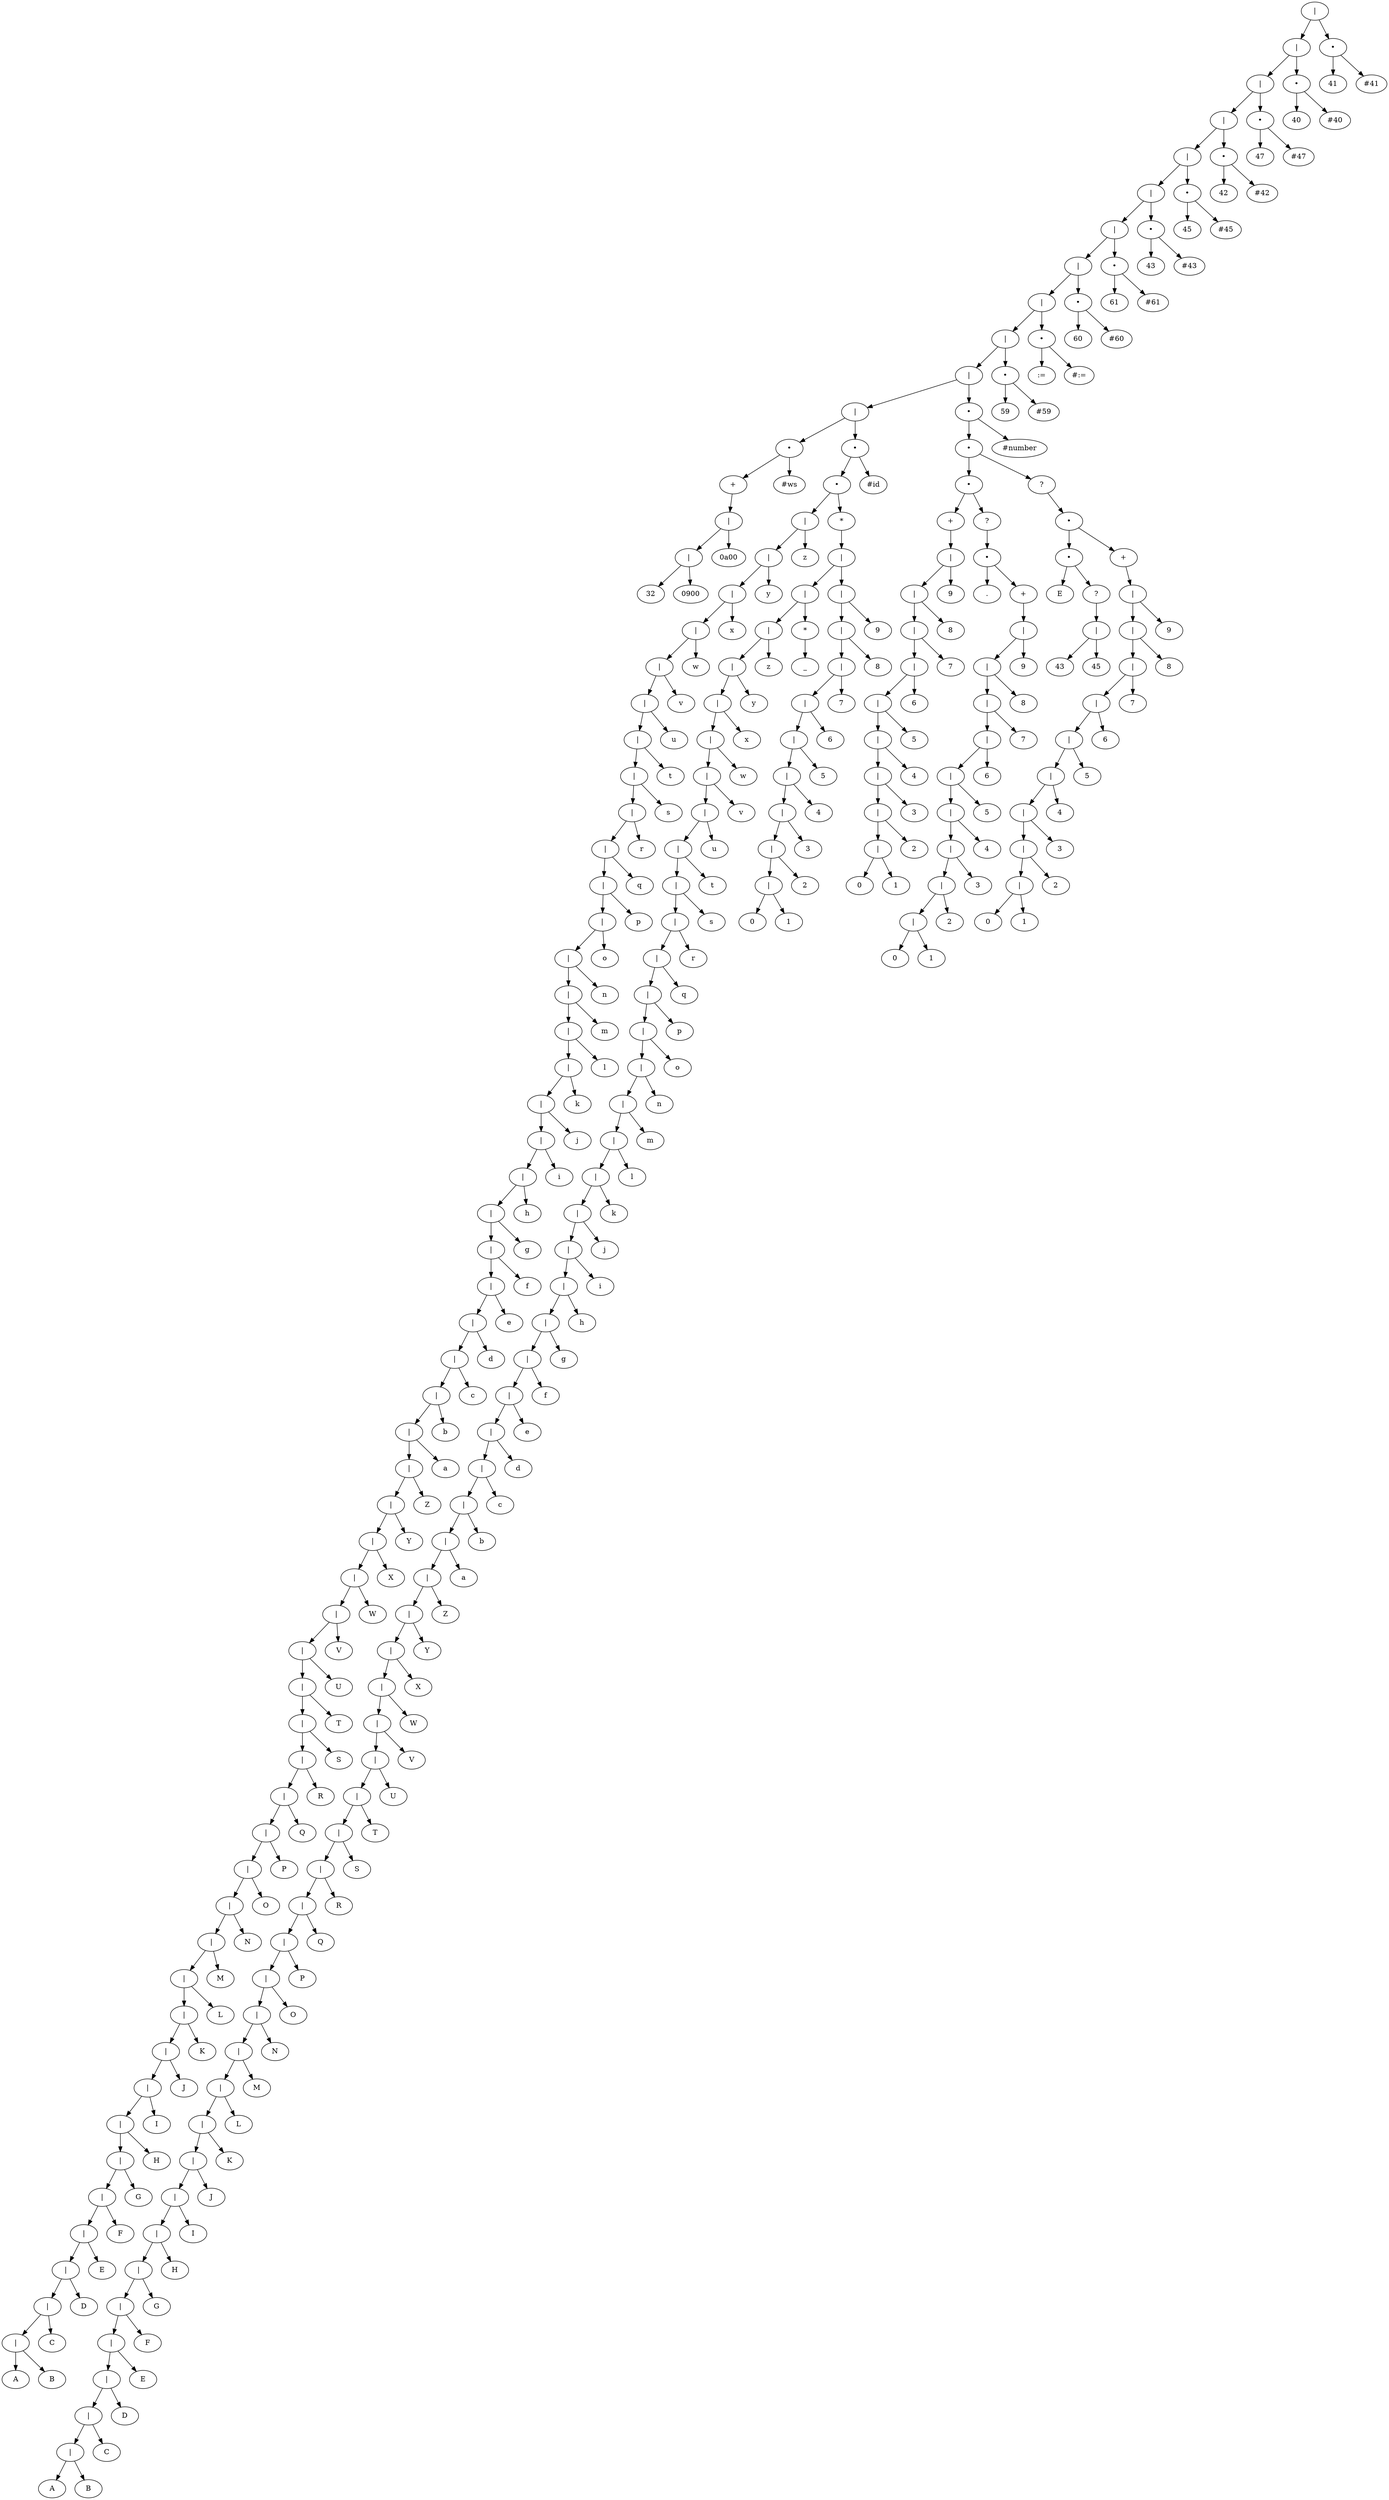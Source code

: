 digraph {
	2550666236912 [label="|"]
	2550666236912 -> 2550666236528
	2550666236528 [label="|"]
	2550666236528 -> 2550666236144
	2550666236144 [label="|"]
	2550666236144 -> 2550666235760
	2550666235760 [label="|"]
	2550666235760 -> 2550666235376
	2550666235376 [label="|"]
	2550666235376 -> 2550666234992
	2550666234992 [label="|"]
	2550666234992 -> 2550666234608
	2550666234608 [label="|"]
	2550666234608 -> 2550666234224
	2550666234224 [label="|"]
	2550666234224 -> 2550666233840
	2550666233840 [label="|"]
	2550666233840 -> 2550666233456
	2550666233456 [label="|"]
	2550666233456 -> 2550666233072
	2550666233072 [label="|"]
	2550666233072 -> 2550666209328
	2550666209328 [label="|"]
	2550666209328 -> 2550666104880
	2550666104880 [label="•"]
	2550666104880 -> 2550666104400
	2550666104400 [label="+"]
	2550666104400 -> 2550666104640
	2550666104640 [label="|"]
	2550666104640 -> 2550657839792
	2550657839792 [label="|"]
	2550657839792 -> 2550657839888
	2550657839888 [label=32]
	2550657839792 -> 2550657839648
	2550657839648 [label=0900]
	2550666104640 -> 2550666104160
	2550666104160 [label="0a00"]
	2550666104880 -> 2550666104784
	2550666104784 [label="#ws"]
	2550666209328 -> 2550666209232
	2550666209232 [label="•"]
	2550666209232 -> 2550666209040
	2550666209040 [label="•"]
	2550666209040 -> 2550666114768
	2550666114768 [label="|"]
	2550666114768 -> 2550666114576
	2550666114576 [label="|"]
	2550666114576 -> 2550666114384
	2550666114384 [label="|"]
	2550666114384 -> 2550666114192
	2550666114192 [label="|"]
	2550666114192 -> 2550666114000
	2550666114000 [label="|"]
	2550666114000 -> 2550666113808
	2550666113808 [label="|"]
	2550666113808 -> 2550666113616
	2550666113616 [label="|"]
	2550666113616 -> 2550666113424
	2550666113424 [label="|"]
	2550666113424 -> 2550666113232
	2550666113232 [label="|"]
	2550666113232 -> 2550666113040
	2550666113040 [label="|"]
	2550666113040 -> 2550666112848
	2550666112848 [label="|"]
	2550666112848 -> 2550666112656
	2550666112656 [label="|"]
	2550666112656 -> 2550666112464
	2550666112464 [label="|"]
	2550666112464 -> 2550666112272
	2550666112272 [label="|"]
	2550666112272 -> 2550666112080
	2550666112080 [label="|"]
	2550666112080 -> 2550666111888
	2550666111888 [label="|"]
	2550666111888 -> 2550666111696
	2550666111696 [label="|"]
	2550666111696 -> 2550666111504
	2550666111504 [label="|"]
	2550666111504 -> 2550666111312
	2550666111312 [label="|"]
	2550666111312 -> 2550666111120
	2550666111120 [label="|"]
	2550666111120 -> 2550666110928
	2550666110928 [label="|"]
	2550666110928 -> 2550666110736
	2550666110736 [label="|"]
	2550666110736 -> 2550666110544
	2550666110544 [label="|"]
	2550666110544 -> 2550666110352
	2550666110352 [label="|"]
	2550666110352 -> 2550666110160
	2550666110160 [label="|"]
	2550666110160 -> 2550666109968
	2550666109968 [label="|"]
	2550666109968 -> 2550666109776
	2550666109776 [label="|"]
	2550666109776 -> 2550666109584
	2550666109584 [label="|"]
	2550666109584 -> 2550666109392
	2550666109392 [label="|"]
	2550666109392 -> 2550666109200
	2550666109200 [label="|"]
	2550666109200 -> 2550666109008
	2550666109008 [label="|"]
	2550666109008 -> 2550666108816
	2550666108816 [label="|"]
	2550666108816 -> 2550666108624
	2550666108624 [label="|"]
	2550666108624 -> 2550666108432
	2550666108432 [label="|"]
	2550666108432 -> 2550666108240
	2550666108240 [label="|"]
	2550666108240 -> 2550666108048
	2550666108048 [label="|"]
	2550666108048 -> 2550666107856
	2550666107856 [label="|"]
	2550666107856 -> 2550666107664
	2550666107664 [label="|"]
	2550666107664 -> 2550666107472
	2550666107472 [label="|"]
	2550666107472 -> 2550666107280
	2550666107280 [label="|"]
	2550666107280 -> 2550666107088
	2550666107088 [label="|"]
	2550666107088 -> 2550666106896
	2550666106896 [label="|"]
	2550666106896 -> 2550666106704
	2550666106704 [label="|"]
	2550666106704 -> 2550666106512
	2550666106512 [label="|"]
	2550666106512 -> 2550666106320
	2550666106320 [label="|"]
	2550666106320 -> 2550666106128
	2550666106128 [label="|"]
	2550666106128 -> 2550666105936
	2550666105936 [label="|"]
	2550666105936 -> 2550666105744
	2550666105744 [label="|"]
	2550666105744 -> 2550666105552
	2550666105552 [label="|"]
	2550666105552 -> 2550666105360
	2550666105360 [label="|"]
	2550666105360 -> 2550666105168
	2550666105168 [label="|"]
	2550666105168 -> 2550666104976
	2550666104976 [label=A]
	2550666105168 -> 2550666105072
	2550666105072 [label=B]
	2550666105360 -> 2550666105264
	2550666105264 [label=C]
	2550666105552 -> 2550666105456
	2550666105456 [label=D]
	2550666105744 -> 2550666105648
	2550666105648 [label=E]
	2550666105936 -> 2550666105840
	2550666105840 [label=F]
	2550666106128 -> 2550666106032
	2550666106032 [label=G]
	2550666106320 -> 2550666106224
	2550666106224 [label=H]
	2550666106512 -> 2550666106416
	2550666106416 [label=I]
	2550666106704 -> 2550666106608
	2550666106608 [label=J]
	2550666106896 -> 2550666106800
	2550666106800 [label=K]
	2550666107088 -> 2550666106992
	2550666106992 [label=L]
	2550666107280 -> 2550666107184
	2550666107184 [label=M]
	2550666107472 -> 2550666107376
	2550666107376 [label=N]
	2550666107664 -> 2550666107568
	2550666107568 [label=O]
	2550666107856 -> 2550666107760
	2550666107760 [label=P]
	2550666108048 -> 2550666107952
	2550666107952 [label=Q]
	2550666108240 -> 2550666108144
	2550666108144 [label=R]
	2550666108432 -> 2550666108336
	2550666108336 [label=S]
	2550666108624 -> 2550666108528
	2550666108528 [label=T]
	2550666108816 -> 2550666108720
	2550666108720 [label=U]
	2550666109008 -> 2550666108912
	2550666108912 [label=V]
	2550666109200 -> 2550666109104
	2550666109104 [label=W]
	2550666109392 -> 2550666109296
	2550666109296 [label=X]
	2550666109584 -> 2550666109488
	2550666109488 [label=Y]
	2550666109776 -> 2550666109680
	2550666109680 [label=Z]
	2550666109968 -> 2550666109872
	2550666109872 [label=a]
	2550666110160 -> 2550666110064
	2550666110064 [label=b]
	2550666110352 -> 2550666110256
	2550666110256 [label=c]
	2550666110544 -> 2550666110448
	2550666110448 [label=d]
	2550666110736 -> 2550666110640
	2550666110640 [label=e]
	2550666110928 -> 2550666110832
	2550666110832 [label=f]
	2550666111120 -> 2550666111024
	2550666111024 [label=g]
	2550666111312 -> 2550666111216
	2550666111216 [label=h]
	2550666111504 -> 2550666111408
	2550666111408 [label=i]
	2550666111696 -> 2550666111600
	2550666111600 [label=j]
	2550666111888 -> 2550666111792
	2550666111792 [label=k]
	2550666112080 -> 2550666111984
	2550666111984 [label=l]
	2550666112272 -> 2550666112176
	2550666112176 [label=m]
	2550666112464 -> 2550666112368
	2550666112368 [label=n]
	2550666112656 -> 2550666112560
	2550666112560 [label=o]
	2550666112848 -> 2550666112752
	2550666112752 [label=p]
	2550666113040 -> 2550666112944
	2550666112944 [label=q]
	2550666113232 -> 2550666113136
	2550666113136 [label=r]
	2550666113424 -> 2550666113328
	2550666113328 [label=s]
	2550666113616 -> 2550666113520
	2550666113520 [label=t]
	2550666113808 -> 2550666113712
	2550666113712 [label=u]
	2550666114000 -> 2550666113904
	2550666113904 [label=v]
	2550666114192 -> 2550666114096
	2550666114096 [label=w]
	2550666114384 -> 2550666114288
	2550666114288 [label=x]
	2550666114576 -> 2550666114480
	2550666114480 [label=y]
	2550666114768 -> 2550666114672
	2550666114672 [label=z]
	2550666209040 -> 2550666208944
	2550666208944 [label="*"]
	2550666208944 -> 2550666208848
	2550666208848 [label="|"]
	2550666208848 -> 2550666206928
	2550666206928 [label="|"]
	2550666206928 -> 2550666206640
	2550666206640 [label="|"]
	2550666206640 -> 2550666206448
	2550666206448 [label="|"]
	2550666206448 -> 2550666206256
	2550666206256 [label="|"]
	2550666206256 -> 2550666206064
	2550666206064 [label="|"]
	2550666206064 -> 2550666205872
	2550666205872 [label="|"]
	2550666205872 -> 2550666205680
	2550666205680 [label="|"]
	2550666205680 -> 2550666205488
	2550666205488 [label="|"]
	2550666205488 -> 2550666205296
	2550666205296 [label="|"]
	2550666205296 -> 2550666205104
	2550666205104 [label="|"]
	2550666205104 -> 2550666204912
	2550666204912 [label="|"]
	2550666204912 -> 2550666204720
	2550666204720 [label="|"]
	2550666204720 -> 2550666204528
	2550666204528 [label="|"]
	2550666204528 -> 2550666204336
	2550666204336 [label="|"]
	2550666204336 -> 2550666204144
	2550666204144 [label="|"]
	2550666204144 -> 2550666203952
	2550666203952 [label="|"]
	2550666203952 -> 2550666203760
	2550666203760 [label="|"]
	2550666203760 -> 2550666203568
	2550666203568 [label="|"]
	2550666203568 -> 2550666203376
	2550666203376 [label="|"]
	2550666203376 -> 2550666203184
	2550666203184 [label="|"]
	2550666203184 -> 2550666202992
	2550666202992 [label="|"]
	2550666202992 -> 2550666202800
	2550666202800 [label="|"]
	2550666202800 -> 2550666202608
	2550666202608 [label="|"]
	2550666202608 -> 2550666202416
	2550666202416 [label="|"]
	2550666202416 -> 2550666202224
	2550666202224 [label="|"]
	2550666202224 -> 2550666202032
	2550666202032 [label="|"]
	2550666202032 -> 2550666201840
	2550666201840 [label="|"]
	2550666201840 -> 2550666201648
	2550666201648 [label="|"]
	2550666201648 -> 2550666201456
	2550666201456 [label="|"]
	2550666201456 -> 2550666201264
	2550666201264 [label="|"]
	2550666201264 -> 2550666201072
	2550666201072 [label="|"]
	2550666201072 -> 2550666200880
	2550666200880 [label="|"]
	2550666200880 -> 2550666200688
	2550666200688 [label="|"]
	2550666200688 -> 2550666200496
	2550666200496 [label="|"]
	2550666200496 -> 2550666200304
	2550666200304 [label="|"]
	2550666200304 -> 2550666200112
	2550666200112 [label="|"]
	2550666200112 -> 2550666199920
	2550666199920 [label="|"]
	2550666199920 -> 2550666199728
	2550666199728 [label="|"]
	2550666199728 -> 2550666199536
	2550666199536 [label="|"]
	2550666199536 -> 2550666199344
	2550666199344 [label="|"]
	2550666199344 -> 2550666199152
	2550666199152 [label="|"]
	2550666199152 -> 2550666116976
	2550666116976 [label="|"]
	2550666116976 -> 2550666116784
	2550666116784 [label="|"]
	2550666116784 -> 2550666116592
	2550666116592 [label="|"]
	2550666116592 -> 2550666116400
	2550666116400 [label="|"]
	2550666116400 -> 2550666116208
	2550666116208 [label="|"]
	2550666116208 -> 2550666116016
	2550666116016 [label="|"]
	2550666116016 -> 2550666115824
	2550666115824 [label="|"]
	2550666115824 -> 2550666115632
	2550666115632 [label="|"]
	2550666115632 -> 2550666115440
	2550666115440 [label="|"]
	2550666115440 -> 2550666115248
	2550666115248 [label="|"]
	2550666115248 -> 2550666115056
	2550666115056 [label="|"]
	2550666115056 -> 2550666114864
	2550666114864 [label=A]
	2550666115056 -> 2550666114960
	2550666114960 [label=B]
	2550666115248 -> 2550666115152
	2550666115152 [label=C]
	2550666115440 -> 2550666115344
	2550666115344 [label=D]
	2550666115632 -> 2550666115536
	2550666115536 [label=E]
	2550666115824 -> 2550666115728
	2550666115728 [label=F]
	2550666116016 -> 2550666115920
	2550666115920 [label=G]
	2550666116208 -> 2550666116112
	2550666116112 [label=H]
	2550666116400 -> 2550666116304
	2550666116304 [label=I]
	2550666116592 -> 2550666116496
	2550666116496 [label=J]
	2550666116784 -> 2550666116688
	2550666116688 [label=K]
	2550666116976 -> 2550666116880
	2550666116880 [label=L]
	2550666199152 -> 2550666117072
	2550666117072 [label=M]
	2550666199344 -> 2550666199248
	2550666199248 [label=N]
	2550666199536 -> 2550666199440
	2550666199440 [label=O]
	2550666199728 -> 2550666199632
	2550666199632 [label=P]
	2550666199920 -> 2550666199824
	2550666199824 [label=Q]
	2550666200112 -> 2550666200016
	2550666200016 [label=R]
	2550666200304 -> 2550666200208
	2550666200208 [label=S]
	2550666200496 -> 2550666200400
	2550666200400 [label=T]
	2550666200688 -> 2550666200592
	2550666200592 [label=U]
	2550666200880 -> 2550666200784
	2550666200784 [label=V]
	2550666201072 -> 2550666200976
	2550666200976 [label=W]
	2550666201264 -> 2550666201168
	2550666201168 [label=X]
	2550666201456 -> 2550666201360
	2550666201360 [label=Y]
	2550666201648 -> 2550666201552
	2550666201552 [label=Z]
	2550666201840 -> 2550666201744
	2550666201744 [label=a]
	2550666202032 -> 2550666201936
	2550666201936 [label=b]
	2550666202224 -> 2550666202128
	2550666202128 [label=c]
	2550666202416 -> 2550666202320
	2550666202320 [label=d]
	2550666202608 -> 2550666202512
	2550666202512 [label=e]
	2550666202800 -> 2550666202704
	2550666202704 [label=f]
	2550666202992 -> 2550666202896
	2550666202896 [label=g]
	2550666203184 -> 2550666203088
	2550666203088 [label=h]
	2550666203376 -> 2550666203280
	2550666203280 [label=i]
	2550666203568 -> 2550666203472
	2550666203472 [label=j]
	2550666203760 -> 2550666203664
	2550666203664 [label=k]
	2550666203952 -> 2550666203856
	2550666203856 [label=l]
	2550666204144 -> 2550666204048
	2550666204048 [label=m]
	2550666204336 -> 2550666204240
	2550666204240 [label=n]
	2550666204528 -> 2550666204432
	2550666204432 [label=o]
	2550666204720 -> 2550666204624
	2550666204624 [label=p]
	2550666204912 -> 2550666204816
	2550666204816 [label=q]
	2550666205104 -> 2550666205008
	2550666205008 [label=r]
	2550666205296 -> 2550666205200
	2550666205200 [label=s]
	2550666205488 -> 2550666205392
	2550666205392 [label=t]
	2550666205680 -> 2550666205584
	2550666205584 [label=u]
	2550666205872 -> 2550666205776
	2550666205776 [label=v]
	2550666206064 -> 2550666205968
	2550666205968 [label=w]
	2550666206256 -> 2550666206160
	2550666206160 [label=x]
	2550666206448 -> 2550666206352
	2550666206352 [label=y]
	2550666206640 -> 2550666206544
	2550666206544 [label=z]
	2550666206928 -> 2550666206832
	2550666206832 [label="*"]
	2550666206832 -> 2550666206736
	2550666206736 [label=_]
	2550666208848 -> 2550666208752
	2550666208752 [label="|"]
	2550666208752 -> 2550666208560
	2550666208560 [label="|"]
	2550666208560 -> 2550666208368
	2550666208368 [label="|"]
	2550666208368 -> 2550666208176
	2550666208176 [label="|"]
	2550666208176 -> 2550666207984
	2550666207984 [label="|"]
	2550666207984 -> 2550666207792
	2550666207792 [label="|"]
	2550666207792 -> 2550666207600
	2550666207600 [label="|"]
	2550666207600 -> 2550666207408
	2550666207408 [label="|"]
	2550666207408 -> 2550666207216
	2550666207216 [label="|"]
	2550666207216 -> 2550666207024
	2550666207024 [label=0]
	2550666207216 -> 2550666207120
	2550666207120 [label=1]
	2550666207408 -> 2550666207312
	2550666207312 [label=2]
	2550666207600 -> 2550666207504
	2550666207504 [label=3]
	2550666207792 -> 2550666207696
	2550666207696 [label=4]
	2550666207984 -> 2550666207888
	2550666207888 [label=5]
	2550666208176 -> 2550666208080
	2550666208080 [label=6]
	2550666208368 -> 2550666208272
	2550666208272 [label=7]
	2550666208560 -> 2550666208464
	2550666208464 [label=8]
	2550666208752 -> 2550666208656
	2550666208656 [label=9]
	2550666209232 -> 2550666209136
	2550666209136 [label="#id"]
	2550666233072 -> 2550666232976
	2550666232976 [label="•"]
	2550666232976 -> 2550666232784
	2550666232784 [label="•"]
	2550666232784 -> 2550666213552
	2550666213552 [label="•"]
	2550666213552 -> 2550666211248
	2550666211248 [label="+"]
	2550666211248 -> 2550666211152
	2550666211152 [label="|"]
	2550666211152 -> 2550666210960
	2550666210960 [label="|"]
	2550666210960 -> 2550666210768
	2550666210768 [label="|"]
	2550666210768 -> 2550666210576
	2550666210576 [label="|"]
	2550666210576 -> 2550666210384
	2550666210384 [label="|"]
	2550666210384 -> 2550666210192
	2550666210192 [label="|"]
	2550666210192 -> 2550666210000
	2550666210000 [label="|"]
	2550666210000 -> 2550666209808
	2550666209808 [label="|"]
	2550666209808 -> 2550666209616
	2550666209616 [label="|"]
	2550666209616 -> 2550666209424
	2550666209424 [label=0]
	2550666209616 -> 2550666209520
	2550666209520 [label=1]
	2550666209808 -> 2550666209712
	2550666209712 [label=2]
	2550666210000 -> 2550666209904
	2550666209904 [label=3]
	2550666210192 -> 2550666210096
	2550666210096 [label=4]
	2550666210384 -> 2550666210288
	2550666210288 [label=5]
	2550666210576 -> 2550666210480
	2550666210480 [label=6]
	2550666210768 -> 2550666210672
	2550666210672 [label=7]
	2550666210960 -> 2550666210864
	2550666210864 [label=8]
	2550666211152 -> 2550666211056
	2550666211056 [label=9]
	2550666213552 -> 2550666213456
	2550666213456 [label="?"]
	2550666213456 -> 2550666213360
	2550666213360 [label="•"]
	2550666213360 -> 2550666211344
	2550666211344 [label="."]
	2550666213360 -> 2550666213264
	2550666213264 [label="+"]
	2550666213264 -> 2550666213168
	2550666213168 [label="|"]
	2550666213168 -> 2550666212976
	2550666212976 [label="|"]
	2550666212976 -> 2550666212784
	2550666212784 [label="|"]
	2550666212784 -> 2550666212592
	2550666212592 [label="|"]
	2550666212592 -> 2550666212400
	2550666212400 [label="|"]
	2550666212400 -> 2550666212208
	2550666212208 [label="|"]
	2550666212208 -> 2550666212016
	2550666212016 [label="|"]
	2550666212016 -> 2550666211824
	2550666211824 [label="|"]
	2550666211824 -> 2550666211632
	2550666211632 [label="|"]
	2550666211632 -> 2550666211440
	2550666211440 [label=0]
	2550666211632 -> 2550666211536
	2550666211536 [label=1]
	2550666211824 -> 2550666211728
	2550666211728 [label=2]
	2550666212016 -> 2550666211920
	2550666211920 [label=3]
	2550666212208 -> 2550666212112
	2550666212112 [label=4]
	2550666212400 -> 2550666212304
	2550666212304 [label=5]
	2550666212592 -> 2550666212496
	2550666212496 [label=6]
	2550666212784 -> 2550666212688
	2550666212688 [label=7]
	2550666212976 -> 2550666212880
	2550666212880 [label=8]
	2550666213168 -> 2550666213072
	2550666213072 [label=9]
	2550666232784 -> 2550666232688
	2550666232688 [label="?"]
	2550666232688 -> 2550666232592
	2550666232592 [label="•"]
	2550666232592 -> 2550666214128
	2550666214128 [label="•"]
	2550666214128 -> 2550666213648
	2550666213648 [label=E]
	2550666214128 -> 2550666214032
	2550666214032 [label="?"]
	2550666214032 -> 2550666213936
	2550666213936 [label="|"]
	2550666213936 -> 2550666213744
	2550666213744 [label=43]
	2550666213936 -> 2550666213840
	2550666213840 [label=45]
	2550666232592 -> 2550666232496
	2550666232496 [label="+"]
	2550666232496 -> 2550666232400
	2550666232400 [label="|"]
	2550666232400 -> 2550666232208
	2550666232208 [label="|"]
	2550666232208 -> 2550666232016
	2550666232016 [label="|"]
	2550666232016 -> 2550666215376
	2550666215376 [label="|"]
	2550666215376 -> 2550666215184
	2550666215184 [label="|"]
	2550666215184 -> 2550666214992
	2550666214992 [label="|"]
	2550666214992 -> 2550666214800
	2550666214800 [label="|"]
	2550666214800 -> 2550666214608
	2550666214608 [label="|"]
	2550666214608 -> 2550666214416
	2550666214416 [label="|"]
	2550666214416 -> 2550666214224
	2550666214224 [label=0]
	2550666214416 -> 2550666214320
	2550666214320 [label=1]
	2550666214608 -> 2550666214512
	2550666214512 [label=2]
	2550666214800 -> 2550666214704
	2550666214704 [label=3]
	2550666214992 -> 2550666214896
	2550666214896 [label=4]
	2550666215184 -> 2550666215088
	2550666215088 [label=5]
	2550666215376 -> 2550666215280
	2550666215280 [label=6]
	2550666232016 -> 2550666231920
	2550666231920 [label=7]
	2550666232208 -> 2550666232112
	2550666232112 [label=8]
	2550666232400 -> 2550666232304
	2550666232304 [label=9]
	2550666232976 -> 2550666232880
	2550666232880 [label="#number"]
	2550666233456 -> 2550666233360
	2550666233360 [label="•"]
	2550666233360 -> 2550666233168
	2550666233168 [label=59]
	2550666233360 -> 2550666233264
	2550666233264 [label="#59"]
	2550666233840 -> 2550666233744
	2550666233744 [label="•"]
	2550666233744 -> 2550666233552
	2550666233552 [label=":="]
	2550666233744 -> 2550666233648
	2550666233648 [label="#:="]
	2550666234224 -> 2550666234128
	2550666234128 [label="•"]
	2550666234128 -> 2550666233936
	2550666233936 [label=60]
	2550666234128 -> 2550666234032
	2550666234032 [label="#60"]
	2550666234608 -> 2550666234512
	2550666234512 [label="•"]
	2550666234512 -> 2550666234320
	2550666234320 [label=61]
	2550666234512 -> 2550666234416
	2550666234416 [label="#61"]
	2550666234992 -> 2550666234896
	2550666234896 [label="•"]
	2550666234896 -> 2550666234704
	2550666234704 [label=43]
	2550666234896 -> 2550666234800
	2550666234800 [label="#43"]
	2550666235376 -> 2550666235280
	2550666235280 [label="•"]
	2550666235280 -> 2550666235088
	2550666235088 [label=45]
	2550666235280 -> 2550666235184
	2550666235184 [label="#45"]
	2550666235760 -> 2550666235664
	2550666235664 [label="•"]
	2550666235664 -> 2550666235472
	2550666235472 [label=42]
	2550666235664 -> 2550666235568
	2550666235568 [label="#42"]
	2550666236144 -> 2550666236048
	2550666236048 [label="•"]
	2550666236048 -> 2550666235856
	2550666235856 [label=47]
	2550666236048 -> 2550666235952
	2550666235952 [label="#47"]
	2550666236528 -> 2550666236432
	2550666236432 [label="•"]
	2550666236432 -> 2550666236240
	2550666236240 [label=40]
	2550666236432 -> 2550666236336
	2550666236336 [label="#40"]
	2550666236912 -> 2550666236816
	2550666236816 [label="•"]
	2550666236816 -> 2550666236624
	2550666236624 [label=41]
	2550666236816 -> 2550666236720
	2550666236720 [label="#41"]
}
